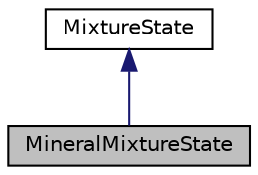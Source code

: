 digraph "MineralMixtureState"
{
 // INTERACTIVE_SVG=YES
 // LATEX_PDF_SIZE
  edge [fontname="Helvetica",fontsize="10",labelfontname="Helvetica",labelfontsize="10"];
  node [fontname="Helvetica",fontsize="10",shape=record];
  Node1 [label="MineralMixtureState",height=0.2,width=0.4,color="black", fillcolor="grey75", style="filled", fontcolor="black",tooltip="A type used to describe the state of a mineral mixture."];
  Node2 -> Node1 [dir="back",color="midnightblue",fontsize="10",style="solid",fontname="Helvetica"];
  Node2 [label="MixtureState",height=0.2,width=0.4,color="black", fillcolor="white", style="filled",URL="$structReaktoro_1_1MixtureState.html",tooltip="A type used to describe the state of a mixture."];
}
